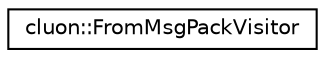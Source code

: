 digraph "Graphical Class Hierarchy"
{
 // LATEX_PDF_SIZE
  edge [fontname="Helvetica",fontsize="10",labelfontname="Helvetica",labelfontsize="10"];
  node [fontname="Helvetica",fontsize="10",shape=record];
  rankdir="LR";
  Node0 [label="cluon::FromMsgPackVisitor",height=0.2,width=0.4,color="black", fillcolor="white", style="filled",URL="$classcluon_1_1FromMsgPackVisitor.html",tooltip=" "];
}
